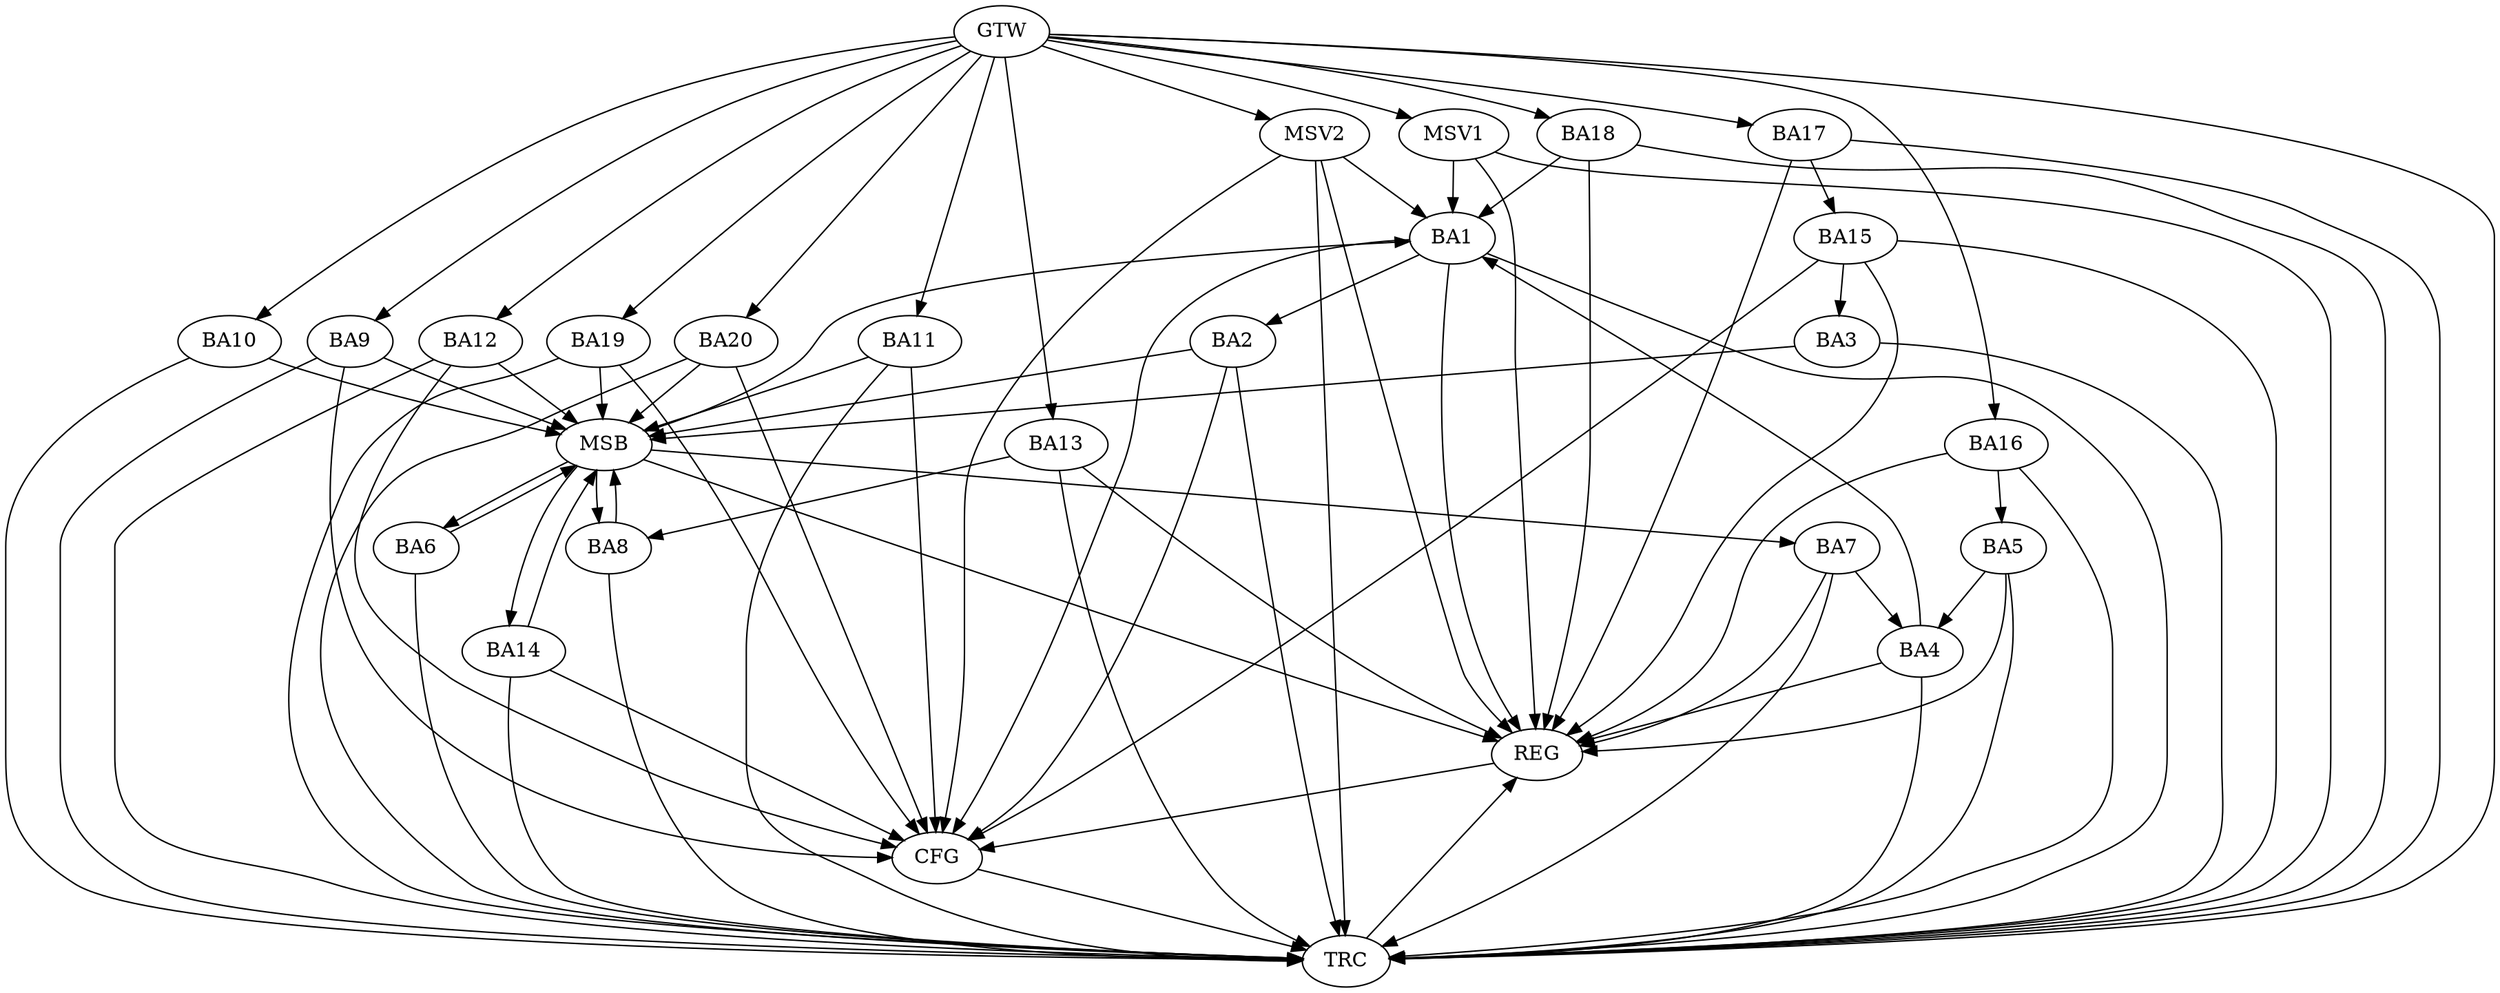 strict digraph G {
  BA1 [ label="BA1" ];
  BA2 [ label="BA2" ];
  BA3 [ label="BA3" ];
  BA4 [ label="BA4" ];
  BA5 [ label="BA5" ];
  BA6 [ label="BA6" ];
  BA7 [ label="BA7" ];
  BA8 [ label="BA8" ];
  BA9 [ label="BA9" ];
  BA10 [ label="BA10" ];
  BA11 [ label="BA11" ];
  BA12 [ label="BA12" ];
  BA13 [ label="BA13" ];
  BA14 [ label="BA14" ];
  BA15 [ label="BA15" ];
  BA16 [ label="BA16" ];
  BA17 [ label="BA17" ];
  BA18 [ label="BA18" ];
  BA19 [ label="BA19" ];
  BA20 [ label="BA20" ];
  GTW [ label="GTW" ];
  REG [ label="REG" ];
  MSB [ label="MSB" ];
  CFG [ label="CFG" ];
  TRC [ label="TRC" ];
  MSV1 [ label="MSV1" ];
  MSV2 [ label="MSV2" ];
  BA1 -> BA2;
  BA4 -> BA1;
  BA5 -> BA4;
  BA7 -> BA4;
  BA13 -> BA8;
  BA15 -> BA3;
  BA16 -> BA5;
  BA17 -> BA15;
  BA18 -> BA1;
  GTW -> BA9;
  GTW -> BA10;
  GTW -> BA11;
  GTW -> BA12;
  GTW -> BA13;
  GTW -> BA16;
  GTW -> BA17;
  GTW -> BA18;
  GTW -> BA19;
  GTW -> BA20;
  BA1 -> REG;
  BA4 -> REG;
  BA5 -> REG;
  BA7 -> REG;
  BA13 -> REG;
  BA15 -> REG;
  BA16 -> REG;
  BA17 -> REG;
  BA18 -> REG;
  BA2 -> MSB;
  MSB -> BA1;
  MSB -> REG;
  BA3 -> MSB;
  BA6 -> MSB;
  BA8 -> MSB;
  BA9 -> MSB;
  MSB -> BA7;
  BA10 -> MSB;
  BA11 -> MSB;
  MSB -> BA6;
  BA12 -> MSB;
  BA14 -> MSB;
  BA19 -> MSB;
  MSB -> BA8;
  BA20 -> MSB;
  MSB -> BA14;
  BA20 -> CFG;
  BA12 -> CFG;
  BA19 -> CFG;
  BA14 -> CFG;
  BA15 -> CFG;
  BA2 -> CFG;
  BA9 -> CFG;
  BA11 -> CFG;
  BA1 -> CFG;
  REG -> CFG;
  BA1 -> TRC;
  BA2 -> TRC;
  BA3 -> TRC;
  BA4 -> TRC;
  BA5 -> TRC;
  BA6 -> TRC;
  BA7 -> TRC;
  BA8 -> TRC;
  BA9 -> TRC;
  BA10 -> TRC;
  BA11 -> TRC;
  BA12 -> TRC;
  BA13 -> TRC;
  BA14 -> TRC;
  BA15 -> TRC;
  BA16 -> TRC;
  BA17 -> TRC;
  BA18 -> TRC;
  BA19 -> TRC;
  BA20 -> TRC;
  GTW -> TRC;
  CFG -> TRC;
  TRC -> REG;
  MSV1 -> BA1;
  GTW -> MSV1;
  MSV1 -> REG;
  MSV1 -> TRC;
  MSV2 -> BA1;
  GTW -> MSV2;
  MSV2 -> REG;
  MSV2 -> TRC;
  MSV2 -> CFG;
}
